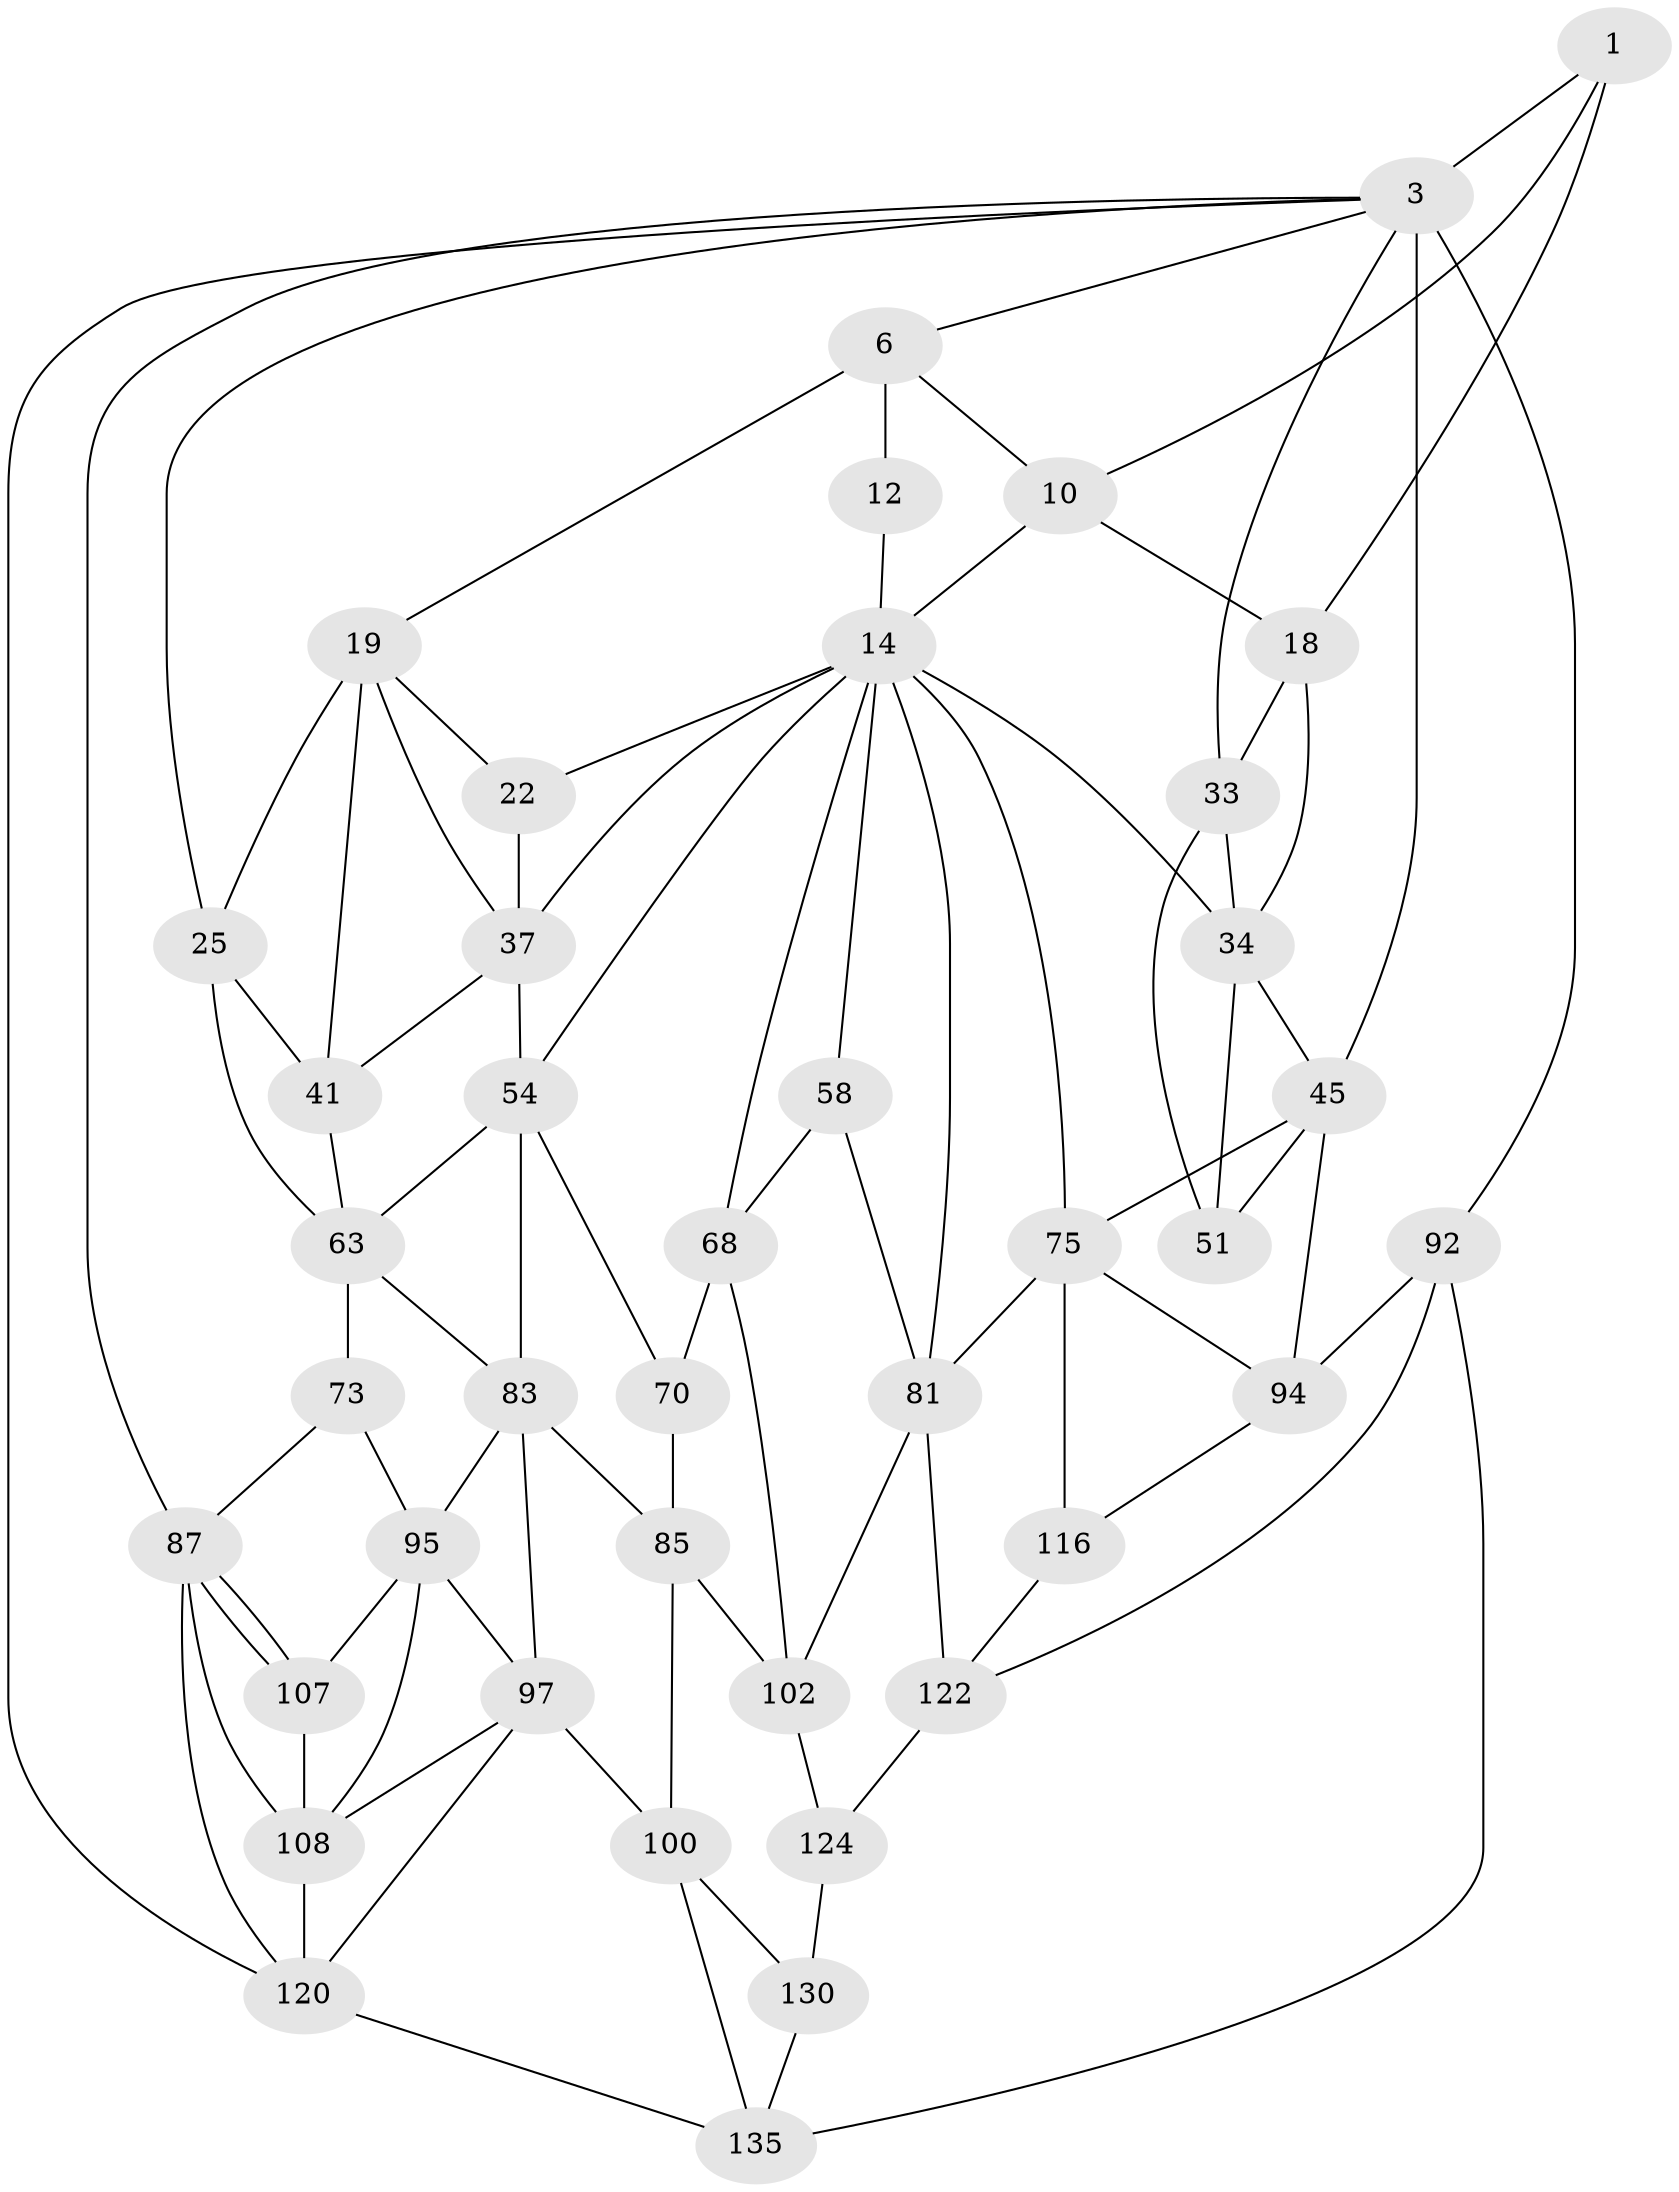 // original degree distribution, {3: 0.028985507246376812, 5: 0.5507246376811594, 6: 0.21739130434782608, 4: 0.2028985507246377}
// Generated by graph-tools (version 1.1) at 2025/21/03/04/25 18:21:34]
// undirected, 41 vertices, 89 edges
graph export_dot {
graph [start="1"]
  node [color=gray90,style=filled];
  1 [pos="+0.6876631619292101+0",super="+9+2"];
  3 [pos="+1+0",super="+30+4"];
  6 [pos="+0.00047363123297672783+0",super="+13+7"];
  10 [pos="+0.6183313050428969+0.0991876569718075",super="+11"];
  12 [pos="+0.33284608638144497+0",super="+17"];
  14 [pos="+0.46245386227110247+0.10695850646308974",super="+35+15"];
  18 [pos="+0.8116335389365692+0.06097696672810421",super="+26"];
  19 [pos="+0.1038297617267562+0.0939410652349919",super="+24+20"];
  22 [pos="+0.3690388140326502+0.1651592737745047"];
  25 [pos="+0+0.150646559170322",super="+52"];
  33 [pos="+0.7959289221469803+0.2178704293733418",super="+49"];
  34 [pos="+0.6257542579312241+0.26288359248711185",super="+50"];
  37 [pos="+0.36315803545621156+0.28601410526573584",super="+43+38"];
  41 [pos="+0.20159057997257956+0.3220994480956118",super="+44+42"];
  45 [pos="+0.9341582043506859+0.21787286037241158",super="+46"];
  51 [pos="+0.8540685295723013+0.39060229997921697"];
  54 [pos="+0.389331150858636+0.4546036897143505",super="+65"];
  58 [pos="+0.6884369415431024+0.4956758732401103",super="+78"];
  63 [pos="+0.1439205375944552+0.44856142185779646",super="+64+67"];
  68 [pos="+0.5388641150001794+0.5203230660420004",super="+77+69"];
  70 [pos="+0.42886186953907524+0.6009103804090414",super="+90+71"];
  73 [pos="+0+0.6047766482287832",super="+74"];
  75 [pos="+0.8792692664507243+0.6772612031085893",super="+112"];
  81 [pos="+0.83217147689664+0.680618228036304",super="+104"];
  83 [pos="+0.2693733792837227+0.5852190985340057",super="+84+86"];
  85 [pos="+0.3364364530849456+0.6938580660436854",super="+91"];
  87 [pos="+0+0.7684459533472576",super="+88"];
  92 [pos="+1+1",super="+137+93"];
  94 [pos="+1+0.7668569825989237",super="+114"];
  95 [pos="+0.14710390272263046+0.6925677549884771",super="+98+96"];
  97 [pos="+0.21541056706013245+0.7224507951490088",super="+101"];
  100 [pos="+0.33408223890337835+0.8625392101123461",super="+131"];
  102 [pos="+0.5839329071760768+0.7119409971970937",super="+103"];
  107 [pos="+0.04066531348974088+0.8026354105309874"];
  108 [pos="+0.16233263878768747+0.8333560524087783",super="+109"];
  116 [pos="+0.8207837589445218+0.9476629825109949",super="+121"];
  120 [pos="+0.18878967620597184+0.9502040303970785",super="+128"];
  122 [pos="+0.6851252574298037+0.9252545731458712",super="+132+123"];
  124 [pos="+0.5394280477847048+0.8996475860973222",super="+125+133"];
  130 [pos="+0.45369863336255917+0.9734556356901407",super="+134"];
  135 [pos="+0.304813630880216+1",super="+136"];
  1 -- 10;
  1 -- 18 [weight=2];
  1 -- 3;
  3 -- 33;
  3 -- 45 [weight=3];
  3 -- 6;
  3 -- 25;
  3 -- 92 [weight=2];
  3 -- 87;
  3 -- 120;
  6 -- 19;
  6 -- 12 [weight=2];
  6 -- 10;
  10 -- 18;
  10 -- 14;
  12 -- 14;
  14 -- 34 [weight=2];
  14 -- 68;
  14 -- 75;
  14 -- 81;
  14 -- 54;
  14 -- 58 [weight=2];
  14 -- 37;
  14 -- 22;
  18 -- 33;
  18 -- 34;
  19 -- 25;
  19 -- 41 [weight=2];
  19 -- 37;
  19 -- 22;
  22 -- 37;
  25 -- 41;
  25 -- 63;
  33 -- 51;
  33 -- 34;
  34 -- 51;
  34 -- 45;
  37 -- 41;
  37 -- 54;
  41 -- 63;
  45 -- 51;
  45 -- 75;
  45 -- 94;
  54 -- 70;
  54 -- 83;
  54 -- 63;
  58 -- 81 [weight=2];
  58 -- 68;
  63 -- 73 [weight=2];
  63 -- 83;
  68 -- 102;
  68 -- 70 [weight=2];
  70 -- 85 [weight=2];
  73 -- 87;
  73 -- 95;
  75 -- 116 [weight=2];
  75 -- 94;
  75 -- 81;
  81 -- 102;
  81 -- 122;
  83 -- 95;
  83 -- 97;
  83 -- 85;
  85 -- 102;
  85 -- 100;
  87 -- 107;
  87 -- 107;
  87 -- 108 [weight=2];
  87 -- 120;
  92 -- 122;
  92 -- 94 [weight=3];
  92 -- 135;
  94 -- 116;
  95 -- 97;
  95 -- 108;
  95 -- 107;
  97 -- 120;
  97 -- 100;
  97 -- 108;
  100 -- 130;
  100 -- 135;
  102 -- 124;
  107 -- 108;
  108 -- 120;
  116 -- 122;
  120 -- 135;
  122 -- 124 [weight=2];
  124 -- 130 [weight=2];
  130 -- 135;
}
